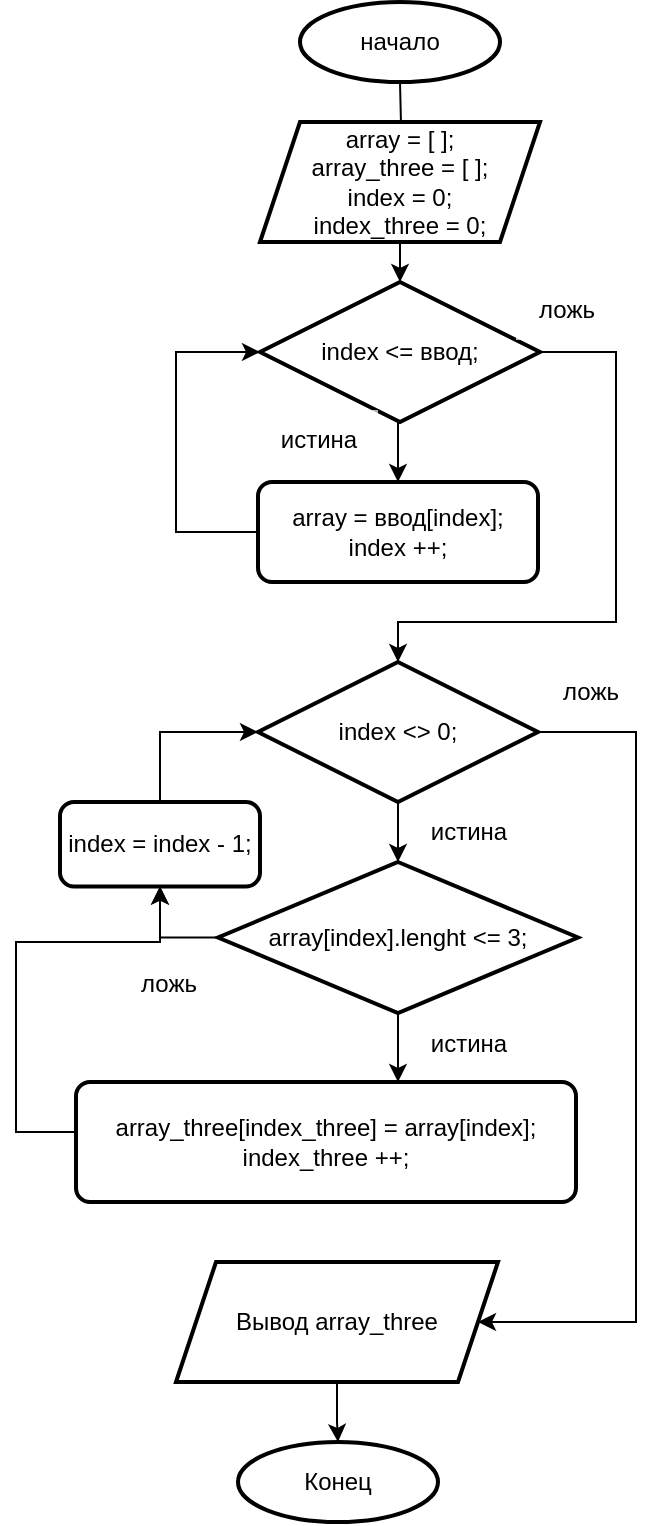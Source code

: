 <mxfile version="20.8.11" type="device"><diagram id="pgrEWFQhJkC9vtOz37MI" name="Страница 1"><mxGraphModel dx="1254" dy="705" grid="1" gridSize="10" guides="1" tooltips="1" connect="1" arrows="1" fold="1" page="1" pageScale="1" pageWidth="827" pageHeight="1169" math="0" shadow="0"><root><mxCell id="0"/><mxCell id="1" parent="0"/><mxCell id="zocLAohwJQYcf8zd33zp-3" value="" style="edgeStyle=orthogonalEdgeStyle;rounded=0;orthogonalLoop=1;jettySize=auto;html=1;" edge="1" parent="1" target="zocLAohwJQYcf8zd33zp-2"><mxGeometry relative="1" as="geometry"><mxPoint x="202" y="50" as="sourcePoint"/></mxGeometry></mxCell><mxCell id="zocLAohwJQYcf8zd33zp-36" style="edgeStyle=orthogonalEdgeStyle;rounded=0;orthogonalLoop=1;jettySize=auto;html=1;exitX=0.5;exitY=1;exitDx=0;exitDy=0;entryX=0.5;entryY=0;entryDx=0;entryDy=0;" edge="1" parent="1" source="zocLAohwJQYcf8zd33zp-2" target="zocLAohwJQYcf8zd33zp-4"><mxGeometry relative="1" as="geometry"/></mxCell><mxCell id="zocLAohwJQYcf8zd33zp-2" value="array = [ ];&lt;br&gt;array_three = [ ];&lt;br&gt;index = 0;&lt;br&gt;index_three = 0;" style="shape=parallelogram;perimeter=parallelogramPerimeter;whiteSpace=wrap;html=1;fixedSize=1;strokeWidth=2;" vertex="1" parent="1"><mxGeometry x="132" y="70" width="140" height="60" as="geometry"/></mxCell><mxCell id="zocLAohwJQYcf8zd33zp-39" style="edgeStyle=orthogonalEdgeStyle;rounded=0;orthogonalLoop=1;jettySize=auto;html=1;exitX=0.5;exitY=1;exitDx=0;exitDy=0;entryX=0.5;entryY=0;entryDx=0;entryDy=0;" edge="1" parent="1" source="zocLAohwJQYcf8zd33zp-4" target="zocLAohwJQYcf8zd33zp-7"><mxGeometry relative="1" as="geometry"/></mxCell><mxCell id="zocLAohwJQYcf8zd33zp-41" style="edgeStyle=orthogonalEdgeStyle;rounded=0;orthogonalLoop=1;jettySize=auto;html=1;exitX=1;exitY=0.5;exitDx=0;exitDy=0;entryX=0.5;entryY=0;entryDx=0;entryDy=0;" edge="1" parent="1" source="zocLAohwJQYcf8zd33zp-4" target="zocLAohwJQYcf8zd33zp-16"><mxGeometry relative="1" as="geometry"><Array as="points"><mxPoint x="310" y="185"/><mxPoint x="310" y="320"/><mxPoint x="201" y="320"/></Array></mxGeometry></mxCell><mxCell id="zocLAohwJQYcf8zd33zp-4" value="index &amp;lt;= ввод;" style="rhombus;whiteSpace=wrap;html=1;strokeWidth=2;" vertex="1" parent="1"><mxGeometry x="132" y="150" width="140" height="70" as="geometry"/></mxCell><mxCell id="zocLAohwJQYcf8zd33zp-40" style="edgeStyle=orthogonalEdgeStyle;rounded=0;orthogonalLoop=1;jettySize=auto;html=1;entryX=0;entryY=0.5;entryDx=0;entryDy=0;" edge="1" parent="1" source="zocLAohwJQYcf8zd33zp-7" target="zocLAohwJQYcf8zd33zp-4"><mxGeometry relative="1" as="geometry"><Array as="points"><mxPoint x="90" y="275"/><mxPoint x="90" y="185"/></Array></mxGeometry></mxCell><mxCell id="zocLAohwJQYcf8zd33zp-7" value="array = ввод[index];&lt;br&gt;index ++;" style="rounded=1;whiteSpace=wrap;html=1;absoluteArcSize=1;arcSize=14;strokeWidth=2;" vertex="1" parent="1"><mxGeometry x="131" y="250" width="140" height="50" as="geometry"/></mxCell><mxCell id="zocLAohwJQYcf8zd33zp-10" value="начало&lt;br&gt;" style="strokeWidth=2;html=1;shape=mxgraph.flowchart.start_1;whiteSpace=wrap;" vertex="1" parent="1"><mxGeometry x="152" y="10" width="100" height="40" as="geometry"/></mxCell><mxCell id="zocLAohwJQYcf8zd33zp-15" value="истина&lt;br&gt;" style="text;html=1;align=center;verticalAlign=middle;resizable=0;points=[];autosize=1;fillColor=default;gradientColor=none;opacity=70;" vertex="1" parent="1"><mxGeometry x="131" y="214" width="60" height="30" as="geometry"/></mxCell><mxCell id="zocLAohwJQYcf8zd33zp-21" value="" style="edgeStyle=orthogonalEdgeStyle;rounded=0;orthogonalLoop=1;jettySize=auto;html=1;" edge="1" parent="1" source="zocLAohwJQYcf8zd33zp-16" target="zocLAohwJQYcf8zd33zp-20"><mxGeometry relative="1" as="geometry"/></mxCell><mxCell id="zocLAohwJQYcf8zd33zp-32" value="" style="edgeStyle=orthogonalEdgeStyle;rounded=0;orthogonalLoop=1;jettySize=auto;html=1;" edge="1" parent="1" source="zocLAohwJQYcf8zd33zp-16" target="zocLAohwJQYcf8zd33zp-31"><mxGeometry relative="1" as="geometry"><Array as="points"><mxPoint x="320" y="375"/><mxPoint x="320" y="670"/></Array></mxGeometry></mxCell><mxCell id="zocLAohwJQYcf8zd33zp-16" value="index &amp;lt;&amp;gt; 0;" style="rhombus;whiteSpace=wrap;html=1;strokeWidth=2;fillColor=default;gradientColor=none;" vertex="1" parent="1"><mxGeometry x="131" y="340" width="140" height="70" as="geometry"/></mxCell><mxCell id="zocLAohwJQYcf8zd33zp-19" value="ложь" style="text;html=1;align=center;verticalAlign=middle;resizable=0;points=[];autosize=1;fillColor=default;gradientColor=none;opacity=70;" vertex="1" parent="1"><mxGeometry x="260" y="149" width="50" height="30" as="geometry"/></mxCell><mxCell id="zocLAohwJQYcf8zd33zp-24" value="" style="edgeStyle=orthogonalEdgeStyle;rounded=0;orthogonalLoop=1;jettySize=auto;html=1;entryX=0.644;entryY=0;entryDx=0;entryDy=0;entryPerimeter=0;" edge="1" parent="1" source="zocLAohwJQYcf8zd33zp-20" target="zocLAohwJQYcf8zd33zp-23"><mxGeometry relative="1" as="geometry"/></mxCell><mxCell id="zocLAohwJQYcf8zd33zp-26" style="edgeStyle=orthogonalEdgeStyle;rounded=0;orthogonalLoop=1;jettySize=auto;html=1;entryX=0.5;entryY=1;entryDx=0;entryDy=0;" edge="1" parent="1" source="zocLAohwJQYcf8zd33zp-20" target="zocLAohwJQYcf8zd33zp-27"><mxGeometry relative="1" as="geometry"><Array as="points"><mxPoint x="82" y="478"/></Array></mxGeometry></mxCell><mxCell id="zocLAohwJQYcf8zd33zp-20" value="array[index].lenght &amp;lt;= 3;" style="rhombus;whiteSpace=wrap;html=1;strokeWidth=2;fillColor=default;gradientColor=none;" vertex="1" parent="1"><mxGeometry x="111" y="440" width="180" height="75.5" as="geometry"/></mxCell><mxCell id="zocLAohwJQYcf8zd33zp-22" value="истина&lt;br&gt;" style="text;html=1;align=center;verticalAlign=middle;resizable=0;points=[];autosize=1;fillColor=default;gradientColor=none;opacity=70;" vertex="1" parent="1"><mxGeometry x="206" y="410" width="60" height="30" as="geometry"/></mxCell><mxCell id="zocLAohwJQYcf8zd33zp-25" style="edgeStyle=orthogonalEdgeStyle;rounded=0;orthogonalLoop=1;jettySize=auto;html=1;entryX=0.5;entryY=1;entryDx=0;entryDy=0;" edge="1" parent="1" source="zocLAohwJQYcf8zd33zp-23" target="zocLAohwJQYcf8zd33zp-27"><mxGeometry relative="1" as="geometry"><Array as="points"><mxPoint x="10" y="575"/><mxPoint x="10" y="480"/><mxPoint x="82" y="480"/></Array></mxGeometry></mxCell><mxCell id="zocLAohwJQYcf8zd33zp-23" value="array_three[index_three]&amp;nbsp;= array[index];&lt;br&gt;index_three ++;" style="rounded=1;whiteSpace=wrap;html=1;absoluteArcSize=1;arcSize=14;strokeWidth=2;fillColor=default;gradientColor=none;" vertex="1" parent="1"><mxGeometry x="40" y="550" width="250" height="60" as="geometry"/></mxCell><mxCell id="zocLAohwJQYcf8zd33zp-28" style="edgeStyle=orthogonalEdgeStyle;rounded=0;orthogonalLoop=1;jettySize=auto;html=1;entryX=0;entryY=0.5;entryDx=0;entryDy=0;" edge="1" parent="1" source="zocLAohwJQYcf8zd33zp-27" target="zocLAohwJQYcf8zd33zp-16"><mxGeometry relative="1" as="geometry"/></mxCell><mxCell id="zocLAohwJQYcf8zd33zp-27" value="index = index - 1;" style="rounded=1;whiteSpace=wrap;html=1;absoluteArcSize=1;arcSize=14;strokeWidth=2;fillColor=default;gradientColor=none;" vertex="1" parent="1"><mxGeometry x="32" y="410" width="100" height="42.25" as="geometry"/></mxCell><mxCell id="zocLAohwJQYcf8zd33zp-29" value="ложь" style="text;html=1;align=center;verticalAlign=middle;resizable=0;points=[];autosize=1;fillColor=default;gradientColor=none;opacity=70;" vertex="1" parent="1"><mxGeometry x="61" y="485.5" width="50" height="30" as="geometry"/></mxCell><mxCell id="zocLAohwJQYcf8zd33zp-30" value="истина&lt;br&gt;" style="text;html=1;align=center;verticalAlign=middle;resizable=0;points=[];autosize=1;fillColor=default;gradientColor=none;opacity=70;" vertex="1" parent="1"><mxGeometry x="206" y="515.5" width="60" height="30" as="geometry"/></mxCell><mxCell id="zocLAohwJQYcf8zd33zp-35" value="" style="edgeStyle=orthogonalEdgeStyle;rounded=0;orthogonalLoop=1;jettySize=auto;html=1;" edge="1" parent="1" source="zocLAohwJQYcf8zd33zp-31" target="zocLAohwJQYcf8zd33zp-34"><mxGeometry relative="1" as="geometry"/></mxCell><mxCell id="zocLAohwJQYcf8zd33zp-31" value="Вывод array_three" style="shape=parallelogram;perimeter=parallelogramPerimeter;whiteSpace=wrap;html=1;fixedSize=1;strokeWidth=2;gradientColor=none;" vertex="1" parent="1"><mxGeometry x="90" y="640" width="161" height="60" as="geometry"/></mxCell><mxCell id="zocLAohwJQYcf8zd33zp-33" value="ложь" style="text;html=1;align=center;verticalAlign=middle;resizable=0;points=[];autosize=1;fillColor=default;gradientColor=none;opacity=70;" vertex="1" parent="1"><mxGeometry x="272" y="340" width="50" height="30" as="geometry"/></mxCell><mxCell id="zocLAohwJQYcf8zd33zp-34" value="Конец" style="strokeWidth=2;html=1;shape=mxgraph.flowchart.start_1;whiteSpace=wrap;fillColor=default;gradientColor=none;" vertex="1" parent="1"><mxGeometry x="121" y="730" width="100" height="40" as="geometry"/></mxCell></root></mxGraphModel></diagram></mxfile>